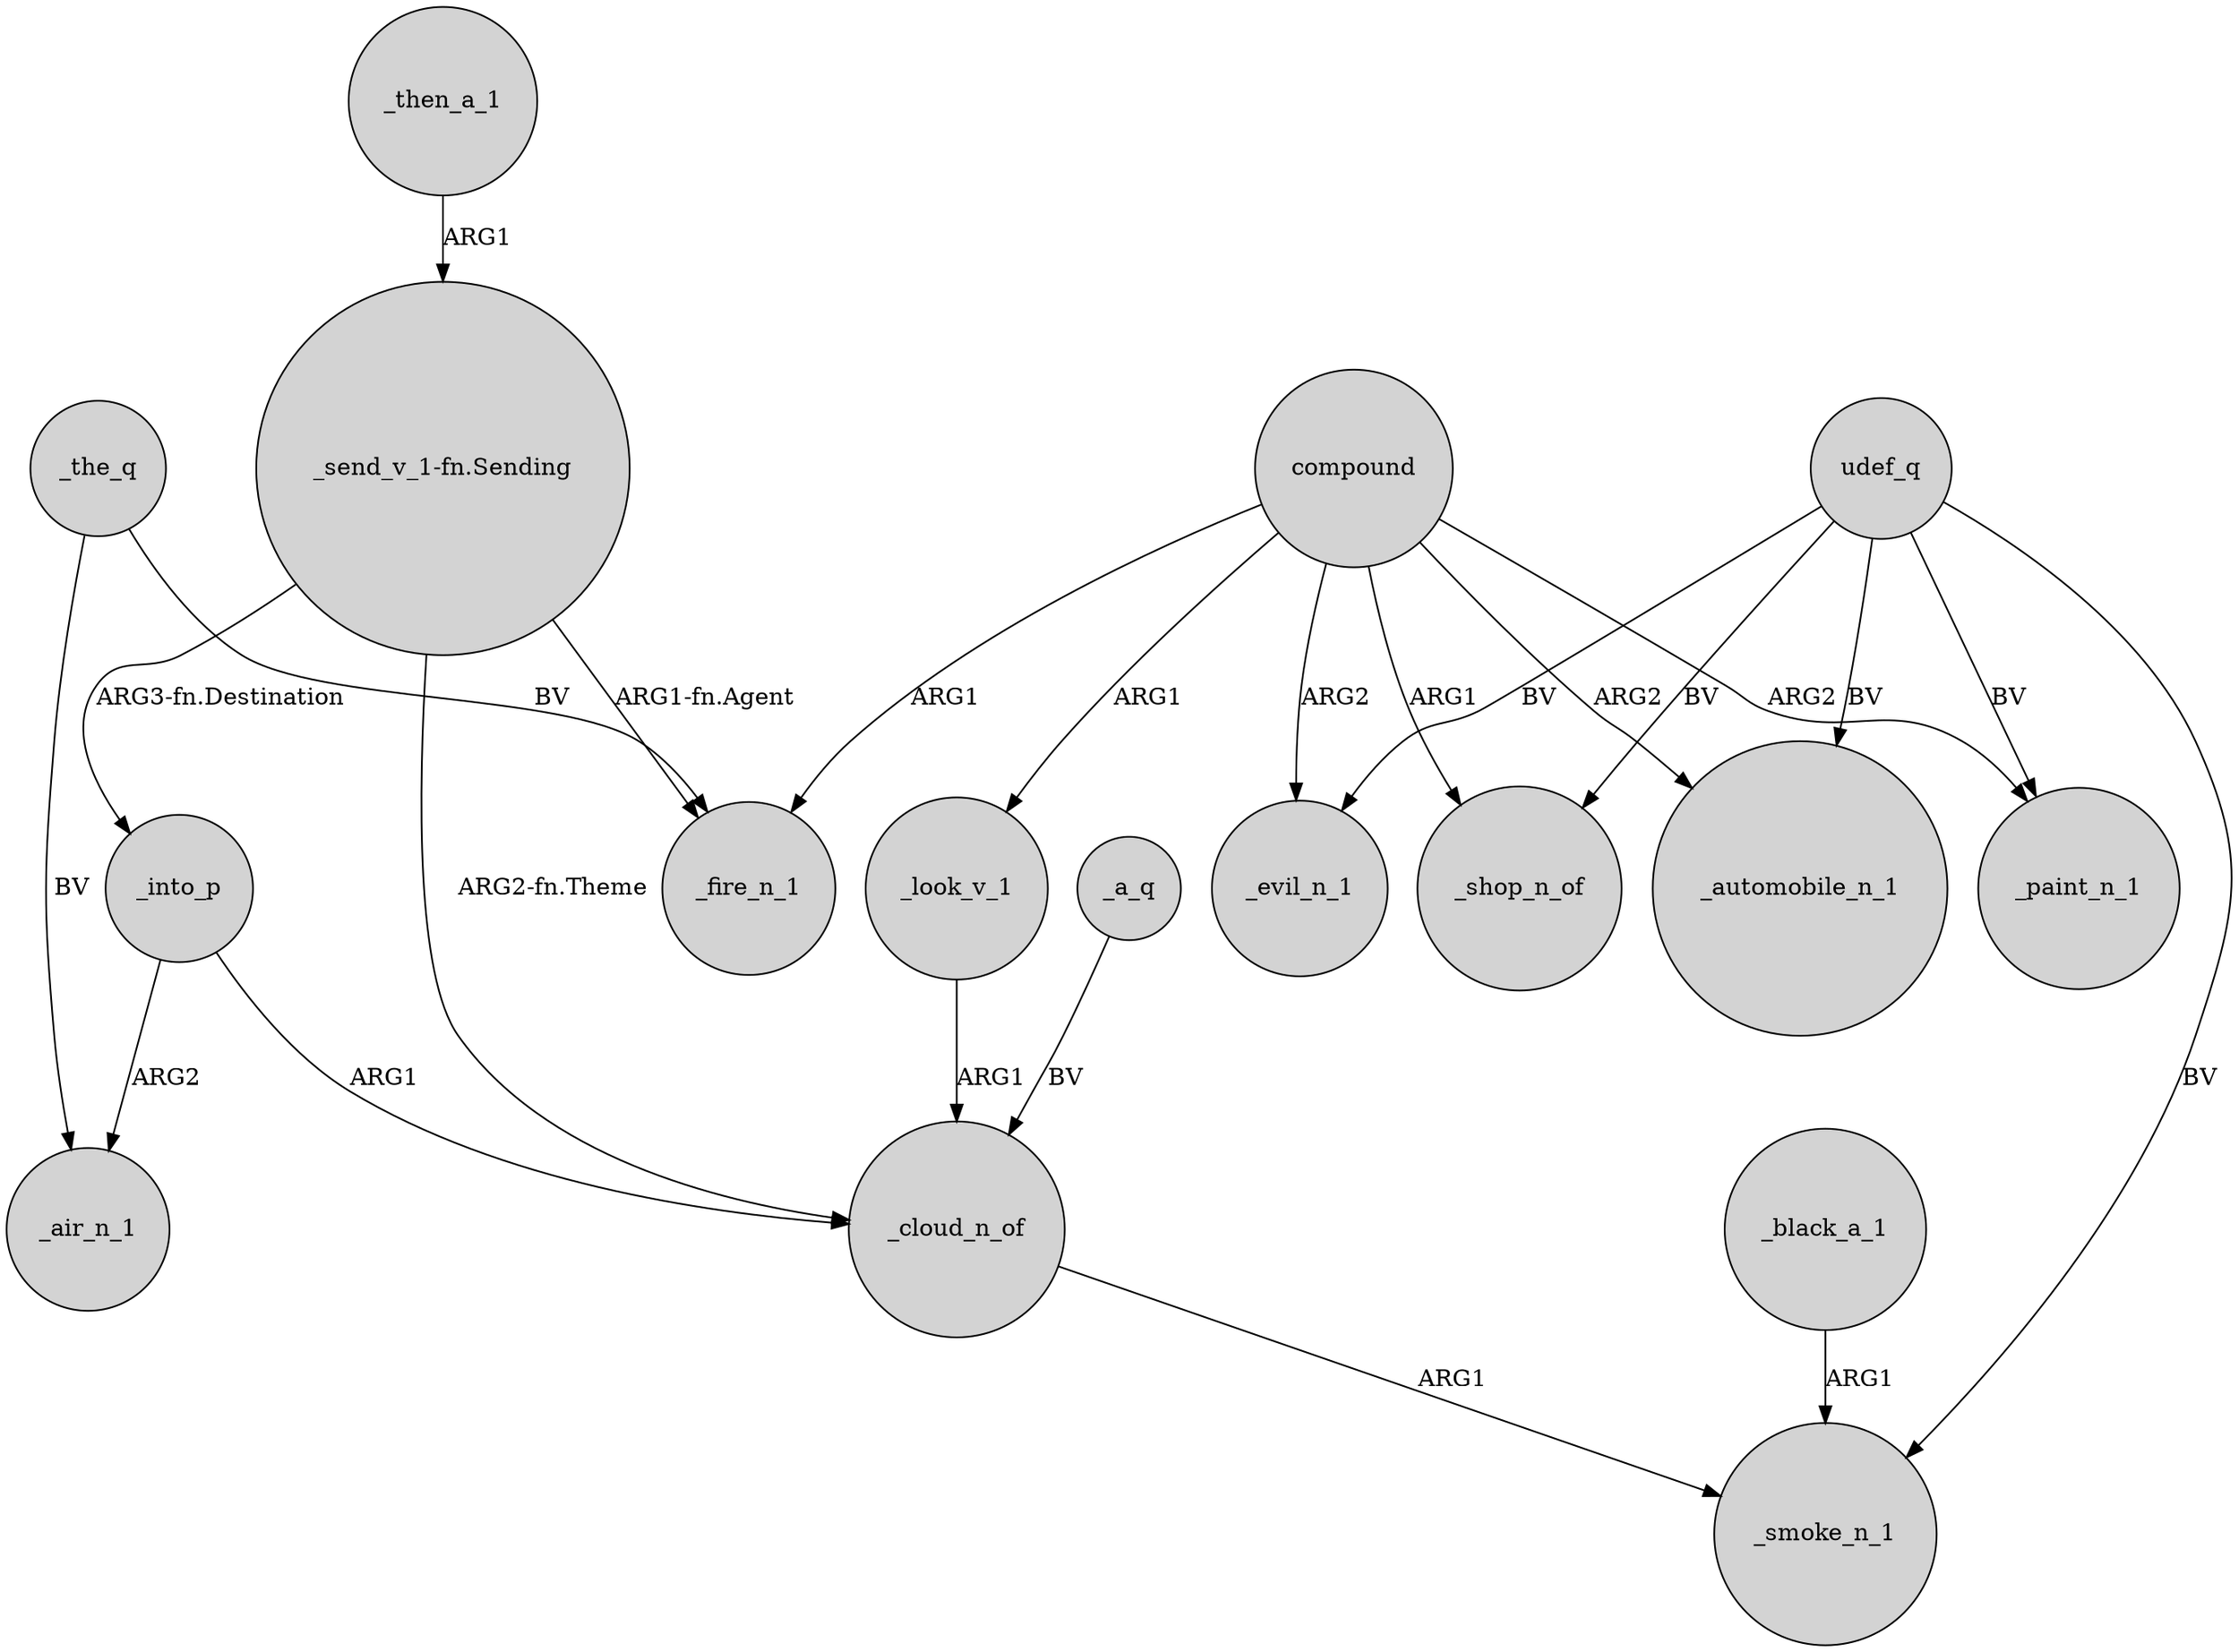 digraph {
	node [shape=circle style=filled]
	compound -> _paint_n_1 [label=ARG2]
	udef_q -> _smoke_n_1 [label=BV]
	compound -> _look_v_1 [label=ARG1]
	"_send_v_1-fn.Sending" -> _cloud_n_of [label="ARG2-fn.Theme"]
	_a_q -> _cloud_n_of [label=BV]
	udef_q -> _automobile_n_1 [label=BV]
	compound -> _shop_n_of [label=ARG1]
	_then_a_1 -> "_send_v_1-fn.Sending" [label=ARG1]
	"_send_v_1-fn.Sending" -> _into_p [label="ARG3-fn.Destination"]
	_look_v_1 -> _cloud_n_of [label=ARG1]
	_cloud_n_of -> _smoke_n_1 [label=ARG1]
	compound -> _fire_n_1 [label=ARG1]
	_into_p -> _air_n_1 [label=ARG2]
	udef_q -> _evil_n_1 [label=BV]
	udef_q -> _shop_n_of [label=BV]
	compound -> _automobile_n_1 [label=ARG2]
	udef_q -> _paint_n_1 [label=BV]
	compound -> _evil_n_1 [label=ARG2]
	_the_q -> _air_n_1 [label=BV]
	_into_p -> _cloud_n_of [label=ARG1]
	_the_q -> _fire_n_1 [label=BV]
	"_send_v_1-fn.Sending" -> _fire_n_1 [label="ARG1-fn.Agent"]
	_black_a_1 -> _smoke_n_1 [label=ARG1]
}
